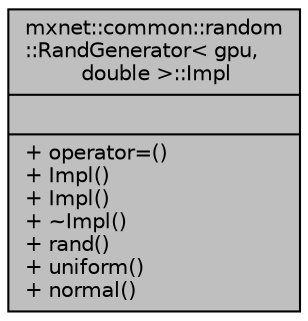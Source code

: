 digraph "mxnet::common::random::RandGenerator&lt; gpu, double &gt;::Impl"
{
  edge [fontname="Helvetica",fontsize="10",labelfontname="Helvetica",labelfontsize="10"];
  node [fontname="Helvetica",fontsize="10",shape=record];
  Node1 [label="{mxnet::common::random\l::RandGenerator\< gpu,\l double \>::Impl\n||+ operator=()\l+ Impl()\l+ Impl()\l+ ~Impl()\l+ rand()\l+ uniform()\l+ normal()\l}",height=0.2,width=0.4,color="black", fillcolor="grey75", style="filled", fontcolor="black"];
}
